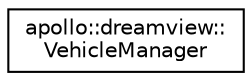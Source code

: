 digraph "Graphical Class Hierarchy"
{
  edge [fontname="Helvetica",fontsize="10",labelfontname="Helvetica",labelfontsize="10"];
  node [fontname="Helvetica",fontsize="10",shape=record];
  rankdir="LR";
  Node1 [label="apollo::dreamview::\lVehicleManager",height=0.2,width=0.4,color="black", fillcolor="white", style="filled",URL="$classapollo_1_1dreamview_1_1VehicleManager.html"];
}
